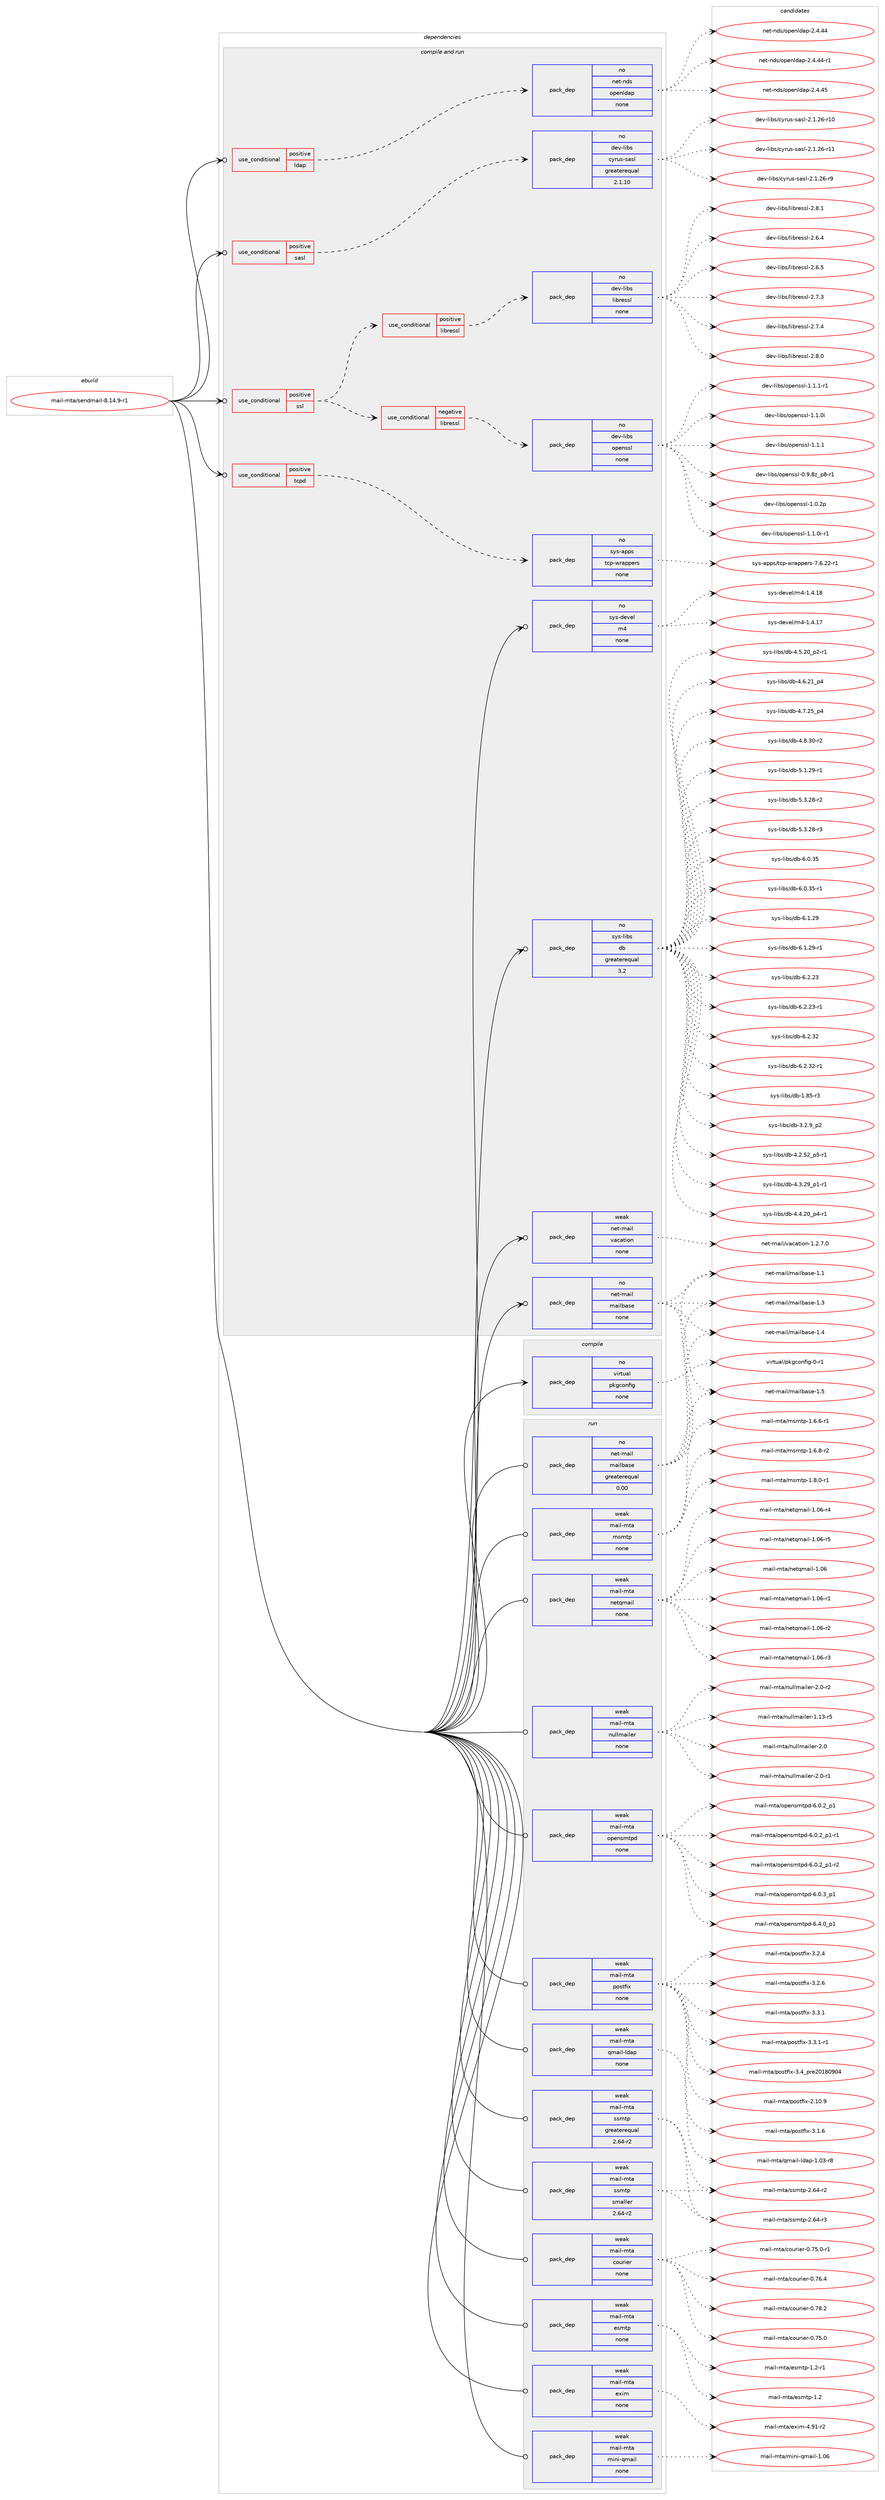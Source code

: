 digraph prolog {

# *************
# Graph options
# *************

newrank=true;
concentrate=true;
compound=true;
graph [rankdir=LR,fontname=Helvetica,fontsize=10,ranksep=1.5];#, ranksep=2.5, nodesep=0.2];
edge  [arrowhead=vee];
node  [fontname=Helvetica,fontsize=10];

# **********
# The ebuild
# **********

subgraph cluster_leftcol {
color=gray;
rank=same;
label=<<i>ebuild</i>>;
id [label="mail-mta/sendmail-8.14.9-r1", color=red, width=4, href="../mail-mta/sendmail-8.14.9-r1.svg"];
}

# ****************
# The dependencies
# ****************

subgraph cluster_midcol {
color=gray;
label=<<i>dependencies</i>>;
subgraph cluster_compile {
fillcolor="#eeeeee";
style=filled;
label=<<i>compile</i>>;
subgraph pack4747 {
dependency5882 [label=<<TABLE BORDER="0" CELLBORDER="1" CELLSPACING="0" CELLPADDING="4" WIDTH="220"><TR><TD ROWSPAN="6" CELLPADDING="30">pack_dep</TD></TR><TR><TD WIDTH="110">no</TD></TR><TR><TD>virtual</TD></TR><TR><TD>pkgconfig</TD></TR><TR><TD>none</TD></TR><TR><TD></TD></TR></TABLE>>, shape=none, color=blue];
}
id:e -> dependency5882:w [weight=20,style="solid",arrowhead="vee"];
}
subgraph cluster_compileandrun {
fillcolor="#eeeeee";
style=filled;
label=<<i>compile and run</i>>;
subgraph cond984 {
dependency5883 [label=<<TABLE BORDER="0" CELLBORDER="1" CELLSPACING="0" CELLPADDING="4"><TR><TD ROWSPAN="3" CELLPADDING="10">use_conditional</TD></TR><TR><TD>positive</TD></TR><TR><TD>ldap</TD></TR></TABLE>>, shape=none, color=red];
subgraph pack4748 {
dependency5884 [label=<<TABLE BORDER="0" CELLBORDER="1" CELLSPACING="0" CELLPADDING="4" WIDTH="220"><TR><TD ROWSPAN="6" CELLPADDING="30">pack_dep</TD></TR><TR><TD WIDTH="110">no</TD></TR><TR><TD>net-nds</TD></TR><TR><TD>openldap</TD></TR><TR><TD>none</TD></TR><TR><TD></TD></TR></TABLE>>, shape=none, color=blue];
}
dependency5883:e -> dependency5884:w [weight=20,style="dashed",arrowhead="vee"];
}
id:e -> dependency5883:w [weight=20,style="solid",arrowhead="odotvee"];
subgraph cond985 {
dependency5885 [label=<<TABLE BORDER="0" CELLBORDER="1" CELLSPACING="0" CELLPADDING="4"><TR><TD ROWSPAN="3" CELLPADDING="10">use_conditional</TD></TR><TR><TD>positive</TD></TR><TR><TD>sasl</TD></TR></TABLE>>, shape=none, color=red];
subgraph pack4749 {
dependency5886 [label=<<TABLE BORDER="0" CELLBORDER="1" CELLSPACING="0" CELLPADDING="4" WIDTH="220"><TR><TD ROWSPAN="6" CELLPADDING="30">pack_dep</TD></TR><TR><TD WIDTH="110">no</TD></TR><TR><TD>dev-libs</TD></TR><TR><TD>cyrus-sasl</TD></TR><TR><TD>greaterequal</TD></TR><TR><TD>2.1.10</TD></TR></TABLE>>, shape=none, color=blue];
}
dependency5885:e -> dependency5886:w [weight=20,style="dashed",arrowhead="vee"];
}
id:e -> dependency5885:w [weight=20,style="solid",arrowhead="odotvee"];
subgraph cond986 {
dependency5887 [label=<<TABLE BORDER="0" CELLBORDER="1" CELLSPACING="0" CELLPADDING="4"><TR><TD ROWSPAN="3" CELLPADDING="10">use_conditional</TD></TR><TR><TD>positive</TD></TR><TR><TD>ssl</TD></TR></TABLE>>, shape=none, color=red];
subgraph cond987 {
dependency5888 [label=<<TABLE BORDER="0" CELLBORDER="1" CELLSPACING="0" CELLPADDING="4"><TR><TD ROWSPAN="3" CELLPADDING="10">use_conditional</TD></TR><TR><TD>negative</TD></TR><TR><TD>libressl</TD></TR></TABLE>>, shape=none, color=red];
subgraph pack4750 {
dependency5889 [label=<<TABLE BORDER="0" CELLBORDER="1" CELLSPACING="0" CELLPADDING="4" WIDTH="220"><TR><TD ROWSPAN="6" CELLPADDING="30">pack_dep</TD></TR><TR><TD WIDTH="110">no</TD></TR><TR><TD>dev-libs</TD></TR><TR><TD>openssl</TD></TR><TR><TD>none</TD></TR><TR><TD></TD></TR></TABLE>>, shape=none, color=blue];
}
dependency5888:e -> dependency5889:w [weight=20,style="dashed",arrowhead="vee"];
}
dependency5887:e -> dependency5888:w [weight=20,style="dashed",arrowhead="vee"];
subgraph cond988 {
dependency5890 [label=<<TABLE BORDER="0" CELLBORDER="1" CELLSPACING="0" CELLPADDING="4"><TR><TD ROWSPAN="3" CELLPADDING="10">use_conditional</TD></TR><TR><TD>positive</TD></TR><TR><TD>libressl</TD></TR></TABLE>>, shape=none, color=red];
subgraph pack4751 {
dependency5891 [label=<<TABLE BORDER="0" CELLBORDER="1" CELLSPACING="0" CELLPADDING="4" WIDTH="220"><TR><TD ROWSPAN="6" CELLPADDING="30">pack_dep</TD></TR><TR><TD WIDTH="110">no</TD></TR><TR><TD>dev-libs</TD></TR><TR><TD>libressl</TD></TR><TR><TD>none</TD></TR><TR><TD></TD></TR></TABLE>>, shape=none, color=blue];
}
dependency5890:e -> dependency5891:w [weight=20,style="dashed",arrowhead="vee"];
}
dependency5887:e -> dependency5890:w [weight=20,style="dashed",arrowhead="vee"];
}
id:e -> dependency5887:w [weight=20,style="solid",arrowhead="odotvee"];
subgraph cond989 {
dependency5892 [label=<<TABLE BORDER="0" CELLBORDER="1" CELLSPACING="0" CELLPADDING="4"><TR><TD ROWSPAN="3" CELLPADDING="10">use_conditional</TD></TR><TR><TD>positive</TD></TR><TR><TD>tcpd</TD></TR></TABLE>>, shape=none, color=red];
subgraph pack4752 {
dependency5893 [label=<<TABLE BORDER="0" CELLBORDER="1" CELLSPACING="0" CELLPADDING="4" WIDTH="220"><TR><TD ROWSPAN="6" CELLPADDING="30">pack_dep</TD></TR><TR><TD WIDTH="110">no</TD></TR><TR><TD>sys-apps</TD></TR><TR><TD>tcp-wrappers</TD></TR><TR><TD>none</TD></TR><TR><TD></TD></TR></TABLE>>, shape=none, color=blue];
}
dependency5892:e -> dependency5893:w [weight=20,style="dashed",arrowhead="vee"];
}
id:e -> dependency5892:w [weight=20,style="solid",arrowhead="odotvee"];
subgraph pack4753 {
dependency5894 [label=<<TABLE BORDER="0" CELLBORDER="1" CELLSPACING="0" CELLPADDING="4" WIDTH="220"><TR><TD ROWSPAN="6" CELLPADDING="30">pack_dep</TD></TR><TR><TD WIDTH="110">no</TD></TR><TR><TD>net-mail</TD></TR><TR><TD>mailbase</TD></TR><TR><TD>none</TD></TR><TR><TD></TD></TR></TABLE>>, shape=none, color=blue];
}
id:e -> dependency5894:w [weight=20,style="solid",arrowhead="odotvee"];
subgraph pack4754 {
dependency5895 [label=<<TABLE BORDER="0" CELLBORDER="1" CELLSPACING="0" CELLPADDING="4" WIDTH="220"><TR><TD ROWSPAN="6" CELLPADDING="30">pack_dep</TD></TR><TR><TD WIDTH="110">no</TD></TR><TR><TD>sys-devel</TD></TR><TR><TD>m4</TD></TR><TR><TD>none</TD></TR><TR><TD></TD></TR></TABLE>>, shape=none, color=blue];
}
id:e -> dependency5895:w [weight=20,style="solid",arrowhead="odotvee"];
subgraph pack4755 {
dependency5896 [label=<<TABLE BORDER="0" CELLBORDER="1" CELLSPACING="0" CELLPADDING="4" WIDTH="220"><TR><TD ROWSPAN="6" CELLPADDING="30">pack_dep</TD></TR><TR><TD WIDTH="110">no</TD></TR><TR><TD>sys-libs</TD></TR><TR><TD>db</TD></TR><TR><TD>greaterequal</TD></TR><TR><TD>3.2</TD></TR></TABLE>>, shape=none, color=blue];
}
id:e -> dependency5896:w [weight=20,style="solid",arrowhead="odotvee"];
subgraph pack4756 {
dependency5897 [label=<<TABLE BORDER="0" CELLBORDER="1" CELLSPACING="0" CELLPADDING="4" WIDTH="220"><TR><TD ROWSPAN="6" CELLPADDING="30">pack_dep</TD></TR><TR><TD WIDTH="110">weak</TD></TR><TR><TD>net-mail</TD></TR><TR><TD>vacation</TD></TR><TR><TD>none</TD></TR><TR><TD></TD></TR></TABLE>>, shape=none, color=blue];
}
id:e -> dependency5897:w [weight=20,style="solid",arrowhead="odotvee"];
}
subgraph cluster_run {
fillcolor="#eeeeee";
style=filled;
label=<<i>run</i>>;
subgraph pack4757 {
dependency5898 [label=<<TABLE BORDER="0" CELLBORDER="1" CELLSPACING="0" CELLPADDING="4" WIDTH="220"><TR><TD ROWSPAN="6" CELLPADDING="30">pack_dep</TD></TR><TR><TD WIDTH="110">no</TD></TR><TR><TD>net-mail</TD></TR><TR><TD>mailbase</TD></TR><TR><TD>greaterequal</TD></TR><TR><TD>0.00</TD></TR></TABLE>>, shape=none, color=blue];
}
id:e -> dependency5898:w [weight=20,style="solid",arrowhead="odot"];
subgraph pack4758 {
dependency5899 [label=<<TABLE BORDER="0" CELLBORDER="1" CELLSPACING="0" CELLPADDING="4" WIDTH="220"><TR><TD ROWSPAN="6" CELLPADDING="30">pack_dep</TD></TR><TR><TD WIDTH="110">weak</TD></TR><TR><TD>mail-mta</TD></TR><TR><TD>courier</TD></TR><TR><TD>none</TD></TR><TR><TD></TD></TR></TABLE>>, shape=none, color=blue];
}
id:e -> dependency5899:w [weight=20,style="solid",arrowhead="odot"];
subgraph pack4759 {
dependency5900 [label=<<TABLE BORDER="0" CELLBORDER="1" CELLSPACING="0" CELLPADDING="4" WIDTH="220"><TR><TD ROWSPAN="6" CELLPADDING="30">pack_dep</TD></TR><TR><TD WIDTH="110">weak</TD></TR><TR><TD>mail-mta</TD></TR><TR><TD>esmtp</TD></TR><TR><TD>none</TD></TR><TR><TD></TD></TR></TABLE>>, shape=none, color=blue];
}
id:e -> dependency5900:w [weight=20,style="solid",arrowhead="odot"];
subgraph pack4760 {
dependency5901 [label=<<TABLE BORDER="0" CELLBORDER="1" CELLSPACING="0" CELLPADDING="4" WIDTH="220"><TR><TD ROWSPAN="6" CELLPADDING="30">pack_dep</TD></TR><TR><TD WIDTH="110">weak</TD></TR><TR><TD>mail-mta</TD></TR><TR><TD>exim</TD></TR><TR><TD>none</TD></TR><TR><TD></TD></TR></TABLE>>, shape=none, color=blue];
}
id:e -> dependency5901:w [weight=20,style="solid",arrowhead="odot"];
subgraph pack4761 {
dependency5902 [label=<<TABLE BORDER="0" CELLBORDER="1" CELLSPACING="0" CELLPADDING="4" WIDTH="220"><TR><TD ROWSPAN="6" CELLPADDING="30">pack_dep</TD></TR><TR><TD WIDTH="110">weak</TD></TR><TR><TD>mail-mta</TD></TR><TR><TD>mini-qmail</TD></TR><TR><TD>none</TD></TR><TR><TD></TD></TR></TABLE>>, shape=none, color=blue];
}
id:e -> dependency5902:w [weight=20,style="solid",arrowhead="odot"];
subgraph pack4762 {
dependency5903 [label=<<TABLE BORDER="0" CELLBORDER="1" CELLSPACING="0" CELLPADDING="4" WIDTH="220"><TR><TD ROWSPAN="6" CELLPADDING="30">pack_dep</TD></TR><TR><TD WIDTH="110">weak</TD></TR><TR><TD>mail-mta</TD></TR><TR><TD>msmtp</TD></TR><TR><TD>none</TD></TR><TR><TD></TD></TR></TABLE>>, shape=none, color=blue];
}
id:e -> dependency5903:w [weight=20,style="solid",arrowhead="odot"];
subgraph pack4763 {
dependency5904 [label=<<TABLE BORDER="0" CELLBORDER="1" CELLSPACING="0" CELLPADDING="4" WIDTH="220"><TR><TD ROWSPAN="6" CELLPADDING="30">pack_dep</TD></TR><TR><TD WIDTH="110">weak</TD></TR><TR><TD>mail-mta</TD></TR><TR><TD>netqmail</TD></TR><TR><TD>none</TD></TR><TR><TD></TD></TR></TABLE>>, shape=none, color=blue];
}
id:e -> dependency5904:w [weight=20,style="solid",arrowhead="odot"];
subgraph pack4764 {
dependency5905 [label=<<TABLE BORDER="0" CELLBORDER="1" CELLSPACING="0" CELLPADDING="4" WIDTH="220"><TR><TD ROWSPAN="6" CELLPADDING="30">pack_dep</TD></TR><TR><TD WIDTH="110">weak</TD></TR><TR><TD>mail-mta</TD></TR><TR><TD>nullmailer</TD></TR><TR><TD>none</TD></TR><TR><TD></TD></TR></TABLE>>, shape=none, color=blue];
}
id:e -> dependency5905:w [weight=20,style="solid",arrowhead="odot"];
subgraph pack4765 {
dependency5906 [label=<<TABLE BORDER="0" CELLBORDER="1" CELLSPACING="0" CELLPADDING="4" WIDTH="220"><TR><TD ROWSPAN="6" CELLPADDING="30">pack_dep</TD></TR><TR><TD WIDTH="110">weak</TD></TR><TR><TD>mail-mta</TD></TR><TR><TD>opensmtpd</TD></TR><TR><TD>none</TD></TR><TR><TD></TD></TR></TABLE>>, shape=none, color=blue];
}
id:e -> dependency5906:w [weight=20,style="solid",arrowhead="odot"];
subgraph pack4766 {
dependency5907 [label=<<TABLE BORDER="0" CELLBORDER="1" CELLSPACING="0" CELLPADDING="4" WIDTH="220"><TR><TD ROWSPAN="6" CELLPADDING="30">pack_dep</TD></TR><TR><TD WIDTH="110">weak</TD></TR><TR><TD>mail-mta</TD></TR><TR><TD>postfix</TD></TR><TR><TD>none</TD></TR><TR><TD></TD></TR></TABLE>>, shape=none, color=blue];
}
id:e -> dependency5907:w [weight=20,style="solid",arrowhead="odot"];
subgraph pack4767 {
dependency5908 [label=<<TABLE BORDER="0" CELLBORDER="1" CELLSPACING="0" CELLPADDING="4" WIDTH="220"><TR><TD ROWSPAN="6" CELLPADDING="30">pack_dep</TD></TR><TR><TD WIDTH="110">weak</TD></TR><TR><TD>mail-mta</TD></TR><TR><TD>qmail-ldap</TD></TR><TR><TD>none</TD></TR><TR><TD></TD></TR></TABLE>>, shape=none, color=blue];
}
id:e -> dependency5908:w [weight=20,style="solid",arrowhead="odot"];
subgraph pack4768 {
dependency5909 [label=<<TABLE BORDER="0" CELLBORDER="1" CELLSPACING="0" CELLPADDING="4" WIDTH="220"><TR><TD ROWSPAN="6" CELLPADDING="30">pack_dep</TD></TR><TR><TD WIDTH="110">weak</TD></TR><TR><TD>mail-mta</TD></TR><TR><TD>ssmtp</TD></TR><TR><TD>greaterequal</TD></TR><TR><TD>2.64-r2</TD></TR></TABLE>>, shape=none, color=blue];
}
id:e -> dependency5909:w [weight=20,style="solid",arrowhead="odot"];
subgraph pack4769 {
dependency5910 [label=<<TABLE BORDER="0" CELLBORDER="1" CELLSPACING="0" CELLPADDING="4" WIDTH="220"><TR><TD ROWSPAN="6" CELLPADDING="30">pack_dep</TD></TR><TR><TD WIDTH="110">weak</TD></TR><TR><TD>mail-mta</TD></TR><TR><TD>ssmtp</TD></TR><TR><TD>smaller</TD></TR><TR><TD>2.64-r2</TD></TR></TABLE>>, shape=none, color=blue];
}
id:e -> dependency5910:w [weight=20,style="solid",arrowhead="odot"];
}
}

# **************
# The candidates
# **************

subgraph cluster_choices {
rank=same;
color=gray;
label=<<i>candidates</i>>;

subgraph choice4747 {
color=black;
nodesep=1;
choice11810511411611797108471121071039911111010210510345484511449 [label="virtual/pkgconfig-0-r1", color=red, width=4,href="../virtual/pkgconfig-0-r1.svg"];
dependency5882:e -> choice11810511411611797108471121071039911111010210510345484511449:w [style=dotted,weight="100"];
}
subgraph choice4748 {
color=black;
nodesep=1;
choice11010111645110100115471111121011101081009711245504652465252 [label="net-nds/openldap-2.4.44", color=red, width=4,href="../net-nds/openldap-2.4.44.svg"];
choice110101116451101001154711111210111010810097112455046524652524511449 [label="net-nds/openldap-2.4.44-r1", color=red, width=4,href="../net-nds/openldap-2.4.44-r1.svg"];
choice11010111645110100115471111121011101081009711245504652465253 [label="net-nds/openldap-2.4.45", color=red, width=4,href="../net-nds/openldap-2.4.45.svg"];
dependency5884:e -> choice11010111645110100115471111121011101081009711245504652465252:w [style=dotted,weight="100"];
dependency5884:e -> choice110101116451101001154711111210111010810097112455046524652524511449:w [style=dotted,weight="100"];
dependency5884:e -> choice11010111645110100115471111121011101081009711245504652465253:w [style=dotted,weight="100"];
}
subgraph choice4749 {
color=black;
nodesep=1;
choice10010111845108105981154799121114117115451159711510845504649465054451144948 [label="dev-libs/cyrus-sasl-2.1.26-r10", color=red, width=4,href="../dev-libs/cyrus-sasl-2.1.26-r10.svg"];
choice10010111845108105981154799121114117115451159711510845504649465054451144949 [label="dev-libs/cyrus-sasl-2.1.26-r11", color=red, width=4,href="../dev-libs/cyrus-sasl-2.1.26-r11.svg"];
choice100101118451081059811547991211141171154511597115108455046494650544511457 [label="dev-libs/cyrus-sasl-2.1.26-r9", color=red, width=4,href="../dev-libs/cyrus-sasl-2.1.26-r9.svg"];
dependency5886:e -> choice10010111845108105981154799121114117115451159711510845504649465054451144948:w [style=dotted,weight="100"];
dependency5886:e -> choice10010111845108105981154799121114117115451159711510845504649465054451144949:w [style=dotted,weight="100"];
dependency5886:e -> choice100101118451081059811547991211141171154511597115108455046494650544511457:w [style=dotted,weight="100"];
}
subgraph choice4750 {
color=black;
nodesep=1;
choice100101118451081059811547111112101110115115108454946494648105 [label="dev-libs/openssl-1.1.0i", color=red, width=4,href="../dev-libs/openssl-1.1.0i.svg"];
choice100101118451081059811547111112101110115115108454946494649 [label="dev-libs/openssl-1.1.1", color=red, width=4,href="../dev-libs/openssl-1.1.1.svg"];
choice10010111845108105981154711111210111011511510845484657465612295112564511449 [label="dev-libs/openssl-0.9.8z_p8-r1", color=red, width=4,href="../dev-libs/openssl-0.9.8z_p8-r1.svg"];
choice100101118451081059811547111112101110115115108454946484650112 [label="dev-libs/openssl-1.0.2p", color=red, width=4,href="../dev-libs/openssl-1.0.2p.svg"];
choice1001011184510810598115471111121011101151151084549464946481054511449 [label="dev-libs/openssl-1.1.0i-r1", color=red, width=4,href="../dev-libs/openssl-1.1.0i-r1.svg"];
choice1001011184510810598115471111121011101151151084549464946494511449 [label="dev-libs/openssl-1.1.1-r1", color=red, width=4,href="../dev-libs/openssl-1.1.1-r1.svg"];
dependency5889:e -> choice100101118451081059811547111112101110115115108454946494648105:w [style=dotted,weight="100"];
dependency5889:e -> choice100101118451081059811547111112101110115115108454946494649:w [style=dotted,weight="100"];
dependency5889:e -> choice10010111845108105981154711111210111011511510845484657465612295112564511449:w [style=dotted,weight="100"];
dependency5889:e -> choice100101118451081059811547111112101110115115108454946484650112:w [style=dotted,weight="100"];
dependency5889:e -> choice1001011184510810598115471111121011101151151084549464946481054511449:w [style=dotted,weight="100"];
dependency5889:e -> choice1001011184510810598115471111121011101151151084549464946494511449:w [style=dotted,weight="100"];
}
subgraph choice4751 {
color=black;
nodesep=1;
choice10010111845108105981154710810598114101115115108455046544652 [label="dev-libs/libressl-2.6.4", color=red, width=4,href="../dev-libs/libressl-2.6.4.svg"];
choice10010111845108105981154710810598114101115115108455046544653 [label="dev-libs/libressl-2.6.5", color=red, width=4,href="../dev-libs/libressl-2.6.5.svg"];
choice10010111845108105981154710810598114101115115108455046554651 [label="dev-libs/libressl-2.7.3", color=red, width=4,href="../dev-libs/libressl-2.7.3.svg"];
choice10010111845108105981154710810598114101115115108455046554652 [label="dev-libs/libressl-2.7.4", color=red, width=4,href="../dev-libs/libressl-2.7.4.svg"];
choice10010111845108105981154710810598114101115115108455046564648 [label="dev-libs/libressl-2.8.0", color=red, width=4,href="../dev-libs/libressl-2.8.0.svg"];
choice10010111845108105981154710810598114101115115108455046564649 [label="dev-libs/libressl-2.8.1", color=red, width=4,href="../dev-libs/libressl-2.8.1.svg"];
dependency5891:e -> choice10010111845108105981154710810598114101115115108455046544652:w [style=dotted,weight="100"];
dependency5891:e -> choice10010111845108105981154710810598114101115115108455046544653:w [style=dotted,weight="100"];
dependency5891:e -> choice10010111845108105981154710810598114101115115108455046554651:w [style=dotted,weight="100"];
dependency5891:e -> choice10010111845108105981154710810598114101115115108455046554652:w [style=dotted,weight="100"];
dependency5891:e -> choice10010111845108105981154710810598114101115115108455046564648:w [style=dotted,weight="100"];
dependency5891:e -> choice10010111845108105981154710810598114101115115108455046564649:w [style=dotted,weight="100"];
}
subgraph choice4752 {
color=black;
nodesep=1;
choice115121115459711211211547116991124511911497112112101114115455546544650504511449 [label="sys-apps/tcp-wrappers-7.6.22-r1", color=red, width=4,href="../sys-apps/tcp-wrappers-7.6.22-r1.svg"];
dependency5893:e -> choice115121115459711211211547116991124511911497112112101114115455546544650504511449:w [style=dotted,weight="100"];
}
subgraph choice4753 {
color=black;
nodesep=1;
choice11010111645109971051084710997105108989711510145494649 [label="net-mail/mailbase-1.1", color=red, width=4,href="../net-mail/mailbase-1.1.svg"];
choice11010111645109971051084710997105108989711510145494651 [label="net-mail/mailbase-1.3", color=red, width=4,href="../net-mail/mailbase-1.3.svg"];
choice11010111645109971051084710997105108989711510145494652 [label="net-mail/mailbase-1.4", color=red, width=4,href="../net-mail/mailbase-1.4.svg"];
choice11010111645109971051084710997105108989711510145494653 [label="net-mail/mailbase-1.5", color=red, width=4,href="../net-mail/mailbase-1.5.svg"];
dependency5894:e -> choice11010111645109971051084710997105108989711510145494649:w [style=dotted,weight="100"];
dependency5894:e -> choice11010111645109971051084710997105108989711510145494651:w [style=dotted,weight="100"];
dependency5894:e -> choice11010111645109971051084710997105108989711510145494652:w [style=dotted,weight="100"];
dependency5894:e -> choice11010111645109971051084710997105108989711510145494653:w [style=dotted,weight="100"];
}
subgraph choice4754 {
color=black;
nodesep=1;
choice11512111545100101118101108471095245494652464955 [label="sys-devel/m4-1.4.17", color=red, width=4,href="../sys-devel/m4-1.4.17.svg"];
choice11512111545100101118101108471095245494652464956 [label="sys-devel/m4-1.4.18", color=red, width=4,href="../sys-devel/m4-1.4.18.svg"];
dependency5895:e -> choice11512111545100101118101108471095245494652464955:w [style=dotted,weight="100"];
dependency5895:e -> choice11512111545100101118101108471095245494652464956:w [style=dotted,weight="100"];
}
subgraph choice4755 {
color=black;
nodesep=1;
choice1151211154510810598115471009845494656534511451 [label="sys-libs/db-1.85-r3", color=red, width=4,href="../sys-libs/db-1.85-r3.svg"];
choice115121115451081059811547100984551465046579511250 [label="sys-libs/db-3.2.9_p2", color=red, width=4,href="../sys-libs/db-3.2.9_p2.svg"];
choice115121115451081059811547100984552465046535095112534511449 [label="sys-libs/db-4.2.52_p5-r1", color=red, width=4,href="../sys-libs/db-4.2.52_p5-r1.svg"];
choice115121115451081059811547100984552465146505795112494511449 [label="sys-libs/db-4.3.29_p1-r1", color=red, width=4,href="../sys-libs/db-4.3.29_p1-r1.svg"];
choice115121115451081059811547100984552465246504895112524511449 [label="sys-libs/db-4.4.20_p4-r1", color=red, width=4,href="../sys-libs/db-4.4.20_p4-r1.svg"];
choice115121115451081059811547100984552465346504895112504511449 [label="sys-libs/db-4.5.20_p2-r1", color=red, width=4,href="../sys-libs/db-4.5.20_p2-r1.svg"];
choice11512111545108105981154710098455246544650499511252 [label="sys-libs/db-4.6.21_p4", color=red, width=4,href="../sys-libs/db-4.6.21_p4.svg"];
choice11512111545108105981154710098455246554650539511252 [label="sys-libs/db-4.7.25_p4", color=red, width=4,href="../sys-libs/db-4.7.25_p4.svg"];
choice11512111545108105981154710098455246564651484511450 [label="sys-libs/db-4.8.30-r2", color=red, width=4,href="../sys-libs/db-4.8.30-r2.svg"];
choice11512111545108105981154710098455346494650574511449 [label="sys-libs/db-5.1.29-r1", color=red, width=4,href="../sys-libs/db-5.1.29-r1.svg"];
choice11512111545108105981154710098455346514650564511450 [label="sys-libs/db-5.3.28-r2", color=red, width=4,href="../sys-libs/db-5.3.28-r2.svg"];
choice11512111545108105981154710098455346514650564511451 [label="sys-libs/db-5.3.28-r3", color=red, width=4,href="../sys-libs/db-5.3.28-r3.svg"];
choice1151211154510810598115471009845544648465153 [label="sys-libs/db-6.0.35", color=red, width=4,href="../sys-libs/db-6.0.35.svg"];
choice11512111545108105981154710098455446484651534511449 [label="sys-libs/db-6.0.35-r1", color=red, width=4,href="../sys-libs/db-6.0.35-r1.svg"];
choice1151211154510810598115471009845544649465057 [label="sys-libs/db-6.1.29", color=red, width=4,href="../sys-libs/db-6.1.29.svg"];
choice11512111545108105981154710098455446494650574511449 [label="sys-libs/db-6.1.29-r1", color=red, width=4,href="../sys-libs/db-6.1.29-r1.svg"];
choice1151211154510810598115471009845544650465051 [label="sys-libs/db-6.2.23", color=red, width=4,href="../sys-libs/db-6.2.23.svg"];
choice11512111545108105981154710098455446504650514511449 [label="sys-libs/db-6.2.23-r1", color=red, width=4,href="../sys-libs/db-6.2.23-r1.svg"];
choice1151211154510810598115471009845544650465150 [label="sys-libs/db-6.2.32", color=red, width=4,href="../sys-libs/db-6.2.32.svg"];
choice11512111545108105981154710098455446504651504511449 [label="sys-libs/db-6.2.32-r1", color=red, width=4,href="../sys-libs/db-6.2.32-r1.svg"];
dependency5896:e -> choice1151211154510810598115471009845494656534511451:w [style=dotted,weight="100"];
dependency5896:e -> choice115121115451081059811547100984551465046579511250:w [style=dotted,weight="100"];
dependency5896:e -> choice115121115451081059811547100984552465046535095112534511449:w [style=dotted,weight="100"];
dependency5896:e -> choice115121115451081059811547100984552465146505795112494511449:w [style=dotted,weight="100"];
dependency5896:e -> choice115121115451081059811547100984552465246504895112524511449:w [style=dotted,weight="100"];
dependency5896:e -> choice115121115451081059811547100984552465346504895112504511449:w [style=dotted,weight="100"];
dependency5896:e -> choice11512111545108105981154710098455246544650499511252:w [style=dotted,weight="100"];
dependency5896:e -> choice11512111545108105981154710098455246554650539511252:w [style=dotted,weight="100"];
dependency5896:e -> choice11512111545108105981154710098455246564651484511450:w [style=dotted,weight="100"];
dependency5896:e -> choice11512111545108105981154710098455346494650574511449:w [style=dotted,weight="100"];
dependency5896:e -> choice11512111545108105981154710098455346514650564511450:w [style=dotted,weight="100"];
dependency5896:e -> choice11512111545108105981154710098455346514650564511451:w [style=dotted,weight="100"];
dependency5896:e -> choice1151211154510810598115471009845544648465153:w [style=dotted,weight="100"];
dependency5896:e -> choice11512111545108105981154710098455446484651534511449:w [style=dotted,weight="100"];
dependency5896:e -> choice1151211154510810598115471009845544649465057:w [style=dotted,weight="100"];
dependency5896:e -> choice11512111545108105981154710098455446494650574511449:w [style=dotted,weight="100"];
dependency5896:e -> choice1151211154510810598115471009845544650465051:w [style=dotted,weight="100"];
dependency5896:e -> choice11512111545108105981154710098455446504650514511449:w [style=dotted,weight="100"];
dependency5896:e -> choice1151211154510810598115471009845544650465150:w [style=dotted,weight="100"];
dependency5896:e -> choice11512111545108105981154710098455446504651504511449:w [style=dotted,weight="100"];
}
subgraph choice4756 {
color=black;
nodesep=1;
choice1101011164510997105108471189799971161051111104549465046554648 [label="net-mail/vacation-1.2.7.0", color=red, width=4,href="../net-mail/vacation-1.2.7.0.svg"];
dependency5897:e -> choice1101011164510997105108471189799971161051111104549465046554648:w [style=dotted,weight="100"];
}
subgraph choice4757 {
color=black;
nodesep=1;
choice11010111645109971051084710997105108989711510145494649 [label="net-mail/mailbase-1.1", color=red, width=4,href="../net-mail/mailbase-1.1.svg"];
choice11010111645109971051084710997105108989711510145494651 [label="net-mail/mailbase-1.3", color=red, width=4,href="../net-mail/mailbase-1.3.svg"];
choice11010111645109971051084710997105108989711510145494652 [label="net-mail/mailbase-1.4", color=red, width=4,href="../net-mail/mailbase-1.4.svg"];
choice11010111645109971051084710997105108989711510145494653 [label="net-mail/mailbase-1.5", color=red, width=4,href="../net-mail/mailbase-1.5.svg"];
dependency5898:e -> choice11010111645109971051084710997105108989711510145494649:w [style=dotted,weight="100"];
dependency5898:e -> choice11010111645109971051084710997105108989711510145494651:w [style=dotted,weight="100"];
dependency5898:e -> choice11010111645109971051084710997105108989711510145494652:w [style=dotted,weight="100"];
dependency5898:e -> choice11010111645109971051084710997105108989711510145494653:w [style=dotted,weight="100"];
}
subgraph choice4758 {
color=black;
nodesep=1;
choice109971051084510911697479911111711410510111445484655534648 [label="mail-mta/courier-0.75.0", color=red, width=4,href="../mail-mta/courier-0.75.0.svg"];
choice1099710510845109116974799111117114105101114454846555346484511449 [label="mail-mta/courier-0.75.0-r1", color=red, width=4,href="../mail-mta/courier-0.75.0-r1.svg"];
choice109971051084510911697479911111711410510111445484655544652 [label="mail-mta/courier-0.76.4", color=red, width=4,href="../mail-mta/courier-0.76.4.svg"];
choice109971051084510911697479911111711410510111445484655564650 [label="mail-mta/courier-0.78.2", color=red, width=4,href="../mail-mta/courier-0.78.2.svg"];
dependency5899:e -> choice109971051084510911697479911111711410510111445484655534648:w [style=dotted,weight="100"];
dependency5899:e -> choice1099710510845109116974799111117114105101114454846555346484511449:w [style=dotted,weight="100"];
dependency5899:e -> choice109971051084510911697479911111711410510111445484655544652:w [style=dotted,weight="100"];
dependency5899:e -> choice109971051084510911697479911111711410510111445484655564650:w [style=dotted,weight="100"];
}
subgraph choice4759 {
color=black;
nodesep=1;
choice1099710510845109116974710111510911611245494650 [label="mail-mta/esmtp-1.2", color=red, width=4,href="../mail-mta/esmtp-1.2.svg"];
choice10997105108451091169747101115109116112454946504511449 [label="mail-mta/esmtp-1.2-r1", color=red, width=4,href="../mail-mta/esmtp-1.2-r1.svg"];
dependency5900:e -> choice1099710510845109116974710111510911611245494650:w [style=dotted,weight="100"];
dependency5900:e -> choice10997105108451091169747101115109116112454946504511449:w [style=dotted,weight="100"];
}
subgraph choice4760 {
color=black;
nodesep=1;
choice1099710510845109116974710112010510945524657494511450 [label="mail-mta/exim-4.91-r2", color=red, width=4,href="../mail-mta/exim-4.91-r2.svg"];
dependency5901:e -> choice1099710510845109116974710112010510945524657494511450:w [style=dotted,weight="100"];
}
subgraph choice4761 {
color=black;
nodesep=1;
choice1099710510845109116974710910511010545113109971051084549464854 [label="mail-mta/mini-qmail-1.06", color=red, width=4,href="../mail-mta/mini-qmail-1.06.svg"];
dependency5902:e -> choice1099710510845109116974710910511010545113109971051084549464854:w [style=dotted,weight="100"];
}
subgraph choice4762 {
color=black;
nodesep=1;
choice109971051084510911697471091151091161124549465446544511449 [label="mail-mta/msmtp-1.6.6-r1", color=red, width=4,href="../mail-mta/msmtp-1.6.6-r1.svg"];
choice109971051084510911697471091151091161124549465446564511450 [label="mail-mta/msmtp-1.6.8-r2", color=red, width=4,href="../mail-mta/msmtp-1.6.8-r2.svg"];
choice109971051084510911697471091151091161124549465646484511449 [label="mail-mta/msmtp-1.8.0-r1", color=red, width=4,href="../mail-mta/msmtp-1.8.0-r1.svg"];
dependency5903:e -> choice109971051084510911697471091151091161124549465446544511449:w [style=dotted,weight="100"];
dependency5903:e -> choice109971051084510911697471091151091161124549465446564511450:w [style=dotted,weight="100"];
dependency5903:e -> choice109971051084510911697471091151091161124549465646484511449:w [style=dotted,weight="100"];
}
subgraph choice4763 {
color=black;
nodesep=1;
choice10997105108451091169747110101116113109971051084549464854 [label="mail-mta/netqmail-1.06", color=red, width=4,href="../mail-mta/netqmail-1.06.svg"];
choice109971051084510911697471101011161131099710510845494648544511449 [label="mail-mta/netqmail-1.06-r1", color=red, width=4,href="../mail-mta/netqmail-1.06-r1.svg"];
choice109971051084510911697471101011161131099710510845494648544511450 [label="mail-mta/netqmail-1.06-r2", color=red, width=4,href="../mail-mta/netqmail-1.06-r2.svg"];
choice109971051084510911697471101011161131099710510845494648544511451 [label="mail-mta/netqmail-1.06-r3", color=red, width=4,href="../mail-mta/netqmail-1.06-r3.svg"];
choice109971051084510911697471101011161131099710510845494648544511452 [label="mail-mta/netqmail-1.06-r4", color=red, width=4,href="../mail-mta/netqmail-1.06-r4.svg"];
choice109971051084510911697471101011161131099710510845494648544511453 [label="mail-mta/netqmail-1.06-r5", color=red, width=4,href="../mail-mta/netqmail-1.06-r5.svg"];
dependency5904:e -> choice10997105108451091169747110101116113109971051084549464854:w [style=dotted,weight="100"];
dependency5904:e -> choice109971051084510911697471101011161131099710510845494648544511449:w [style=dotted,weight="100"];
dependency5904:e -> choice109971051084510911697471101011161131099710510845494648544511450:w [style=dotted,weight="100"];
dependency5904:e -> choice109971051084510911697471101011161131099710510845494648544511451:w [style=dotted,weight="100"];
dependency5904:e -> choice109971051084510911697471101011161131099710510845494648544511452:w [style=dotted,weight="100"];
dependency5904:e -> choice109971051084510911697471101011161131099710510845494648544511453:w [style=dotted,weight="100"];
}
subgraph choice4764 {
color=black;
nodesep=1;
choice109971051084510911697471101171081081099710510810111445494649514511453 [label="mail-mta/nullmailer-1.13-r5", color=red, width=4,href="../mail-mta/nullmailer-1.13-r5.svg"];
choice109971051084510911697471101171081081099710510810111445504648 [label="mail-mta/nullmailer-2.0", color=red, width=4,href="../mail-mta/nullmailer-2.0.svg"];
choice1099710510845109116974711011710810810997105108101114455046484511449 [label="mail-mta/nullmailer-2.0-r1", color=red, width=4,href="../mail-mta/nullmailer-2.0-r1.svg"];
choice1099710510845109116974711011710810810997105108101114455046484511450 [label="mail-mta/nullmailer-2.0-r2", color=red, width=4,href="../mail-mta/nullmailer-2.0-r2.svg"];
dependency5905:e -> choice109971051084510911697471101171081081099710510810111445494649514511453:w [style=dotted,weight="100"];
dependency5905:e -> choice109971051084510911697471101171081081099710510810111445504648:w [style=dotted,weight="100"];
dependency5905:e -> choice1099710510845109116974711011710810810997105108101114455046484511449:w [style=dotted,weight="100"];
dependency5905:e -> choice1099710510845109116974711011710810810997105108101114455046484511450:w [style=dotted,weight="100"];
}
subgraph choice4765 {
color=black;
nodesep=1;
choice109971051084510911697471111121011101151091161121004554464846509511249 [label="mail-mta/opensmtpd-6.0.2_p1", color=red, width=4,href="../mail-mta/opensmtpd-6.0.2_p1.svg"];
choice1099710510845109116974711111210111011510911611210045544648465095112494511449 [label="mail-mta/opensmtpd-6.0.2_p1-r1", color=red, width=4,href="../mail-mta/opensmtpd-6.0.2_p1-r1.svg"];
choice1099710510845109116974711111210111011510911611210045544648465095112494511450 [label="mail-mta/opensmtpd-6.0.2_p1-r2", color=red, width=4,href="../mail-mta/opensmtpd-6.0.2_p1-r2.svg"];
choice109971051084510911697471111121011101151091161121004554464846519511249 [label="mail-mta/opensmtpd-6.0.3_p1", color=red, width=4,href="../mail-mta/opensmtpd-6.0.3_p1.svg"];
choice109971051084510911697471111121011101151091161121004554465246489511249 [label="mail-mta/opensmtpd-6.4.0_p1", color=red, width=4,href="../mail-mta/opensmtpd-6.4.0_p1.svg"];
dependency5906:e -> choice109971051084510911697471111121011101151091161121004554464846509511249:w [style=dotted,weight="100"];
dependency5906:e -> choice1099710510845109116974711111210111011510911611210045544648465095112494511449:w [style=dotted,weight="100"];
dependency5906:e -> choice1099710510845109116974711111210111011510911611210045544648465095112494511450:w [style=dotted,weight="100"];
dependency5906:e -> choice109971051084510911697471111121011101151091161121004554464846519511249:w [style=dotted,weight="100"];
dependency5906:e -> choice109971051084510911697471111121011101151091161121004554465246489511249:w [style=dotted,weight="100"];
}
subgraph choice4766 {
color=black;
nodesep=1;
choice1099710510845109116974711211111511610210512045504649484657 [label="mail-mta/postfix-2.10.9", color=red, width=4,href="../mail-mta/postfix-2.10.9.svg"];
choice10997105108451091169747112111115116102105120455146494654 [label="mail-mta/postfix-3.1.6", color=red, width=4,href="../mail-mta/postfix-3.1.6.svg"];
choice10997105108451091169747112111115116102105120455146504652 [label="mail-mta/postfix-3.2.4", color=red, width=4,href="../mail-mta/postfix-3.2.4.svg"];
choice10997105108451091169747112111115116102105120455146504654 [label="mail-mta/postfix-3.2.6", color=red, width=4,href="../mail-mta/postfix-3.2.6.svg"];
choice10997105108451091169747112111115116102105120455146514649 [label="mail-mta/postfix-3.3.1", color=red, width=4,href="../mail-mta/postfix-3.3.1.svg"];
choice109971051084510911697471121111151161021051204551465146494511449 [label="mail-mta/postfix-3.3.1-r1", color=red, width=4,href="../mail-mta/postfix-3.3.1-r1.svg"];
choice1099710510845109116974711211111511610210512045514652951121141015048495648574852 [label="mail-mta/postfix-3.4_pre20180904", color=red, width=4,href="../mail-mta/postfix-3.4_pre20180904.svg"];
dependency5907:e -> choice1099710510845109116974711211111511610210512045504649484657:w [style=dotted,weight="100"];
dependency5907:e -> choice10997105108451091169747112111115116102105120455146494654:w [style=dotted,weight="100"];
dependency5907:e -> choice10997105108451091169747112111115116102105120455146504652:w [style=dotted,weight="100"];
dependency5907:e -> choice10997105108451091169747112111115116102105120455146504654:w [style=dotted,weight="100"];
dependency5907:e -> choice10997105108451091169747112111115116102105120455146514649:w [style=dotted,weight="100"];
dependency5907:e -> choice109971051084510911697471121111151161021051204551465146494511449:w [style=dotted,weight="100"];
dependency5907:e -> choice1099710510845109116974711211111511610210512045514652951121141015048495648574852:w [style=dotted,weight="100"];
}
subgraph choice4767 {
color=black;
nodesep=1;
choice1099710510845109116974711310997105108451081009711245494648514511456 [label="mail-mta/qmail-ldap-1.03-r8", color=red, width=4,href="../mail-mta/qmail-ldap-1.03-r8.svg"];
dependency5908:e -> choice1099710510845109116974711310997105108451081009711245494648514511456:w [style=dotted,weight="100"];
}
subgraph choice4768 {
color=black;
nodesep=1;
choice1099710510845109116974711511510911611245504654524511450 [label="mail-mta/ssmtp-2.64-r2", color=red, width=4,href="../mail-mta/ssmtp-2.64-r2.svg"];
choice1099710510845109116974711511510911611245504654524511451 [label="mail-mta/ssmtp-2.64-r3", color=red, width=4,href="../mail-mta/ssmtp-2.64-r3.svg"];
dependency5909:e -> choice1099710510845109116974711511510911611245504654524511450:w [style=dotted,weight="100"];
dependency5909:e -> choice1099710510845109116974711511510911611245504654524511451:w [style=dotted,weight="100"];
}
subgraph choice4769 {
color=black;
nodesep=1;
choice1099710510845109116974711511510911611245504654524511450 [label="mail-mta/ssmtp-2.64-r2", color=red, width=4,href="../mail-mta/ssmtp-2.64-r2.svg"];
choice1099710510845109116974711511510911611245504654524511451 [label="mail-mta/ssmtp-2.64-r3", color=red, width=4,href="../mail-mta/ssmtp-2.64-r3.svg"];
dependency5910:e -> choice1099710510845109116974711511510911611245504654524511450:w [style=dotted,weight="100"];
dependency5910:e -> choice1099710510845109116974711511510911611245504654524511451:w [style=dotted,weight="100"];
}
}

}
